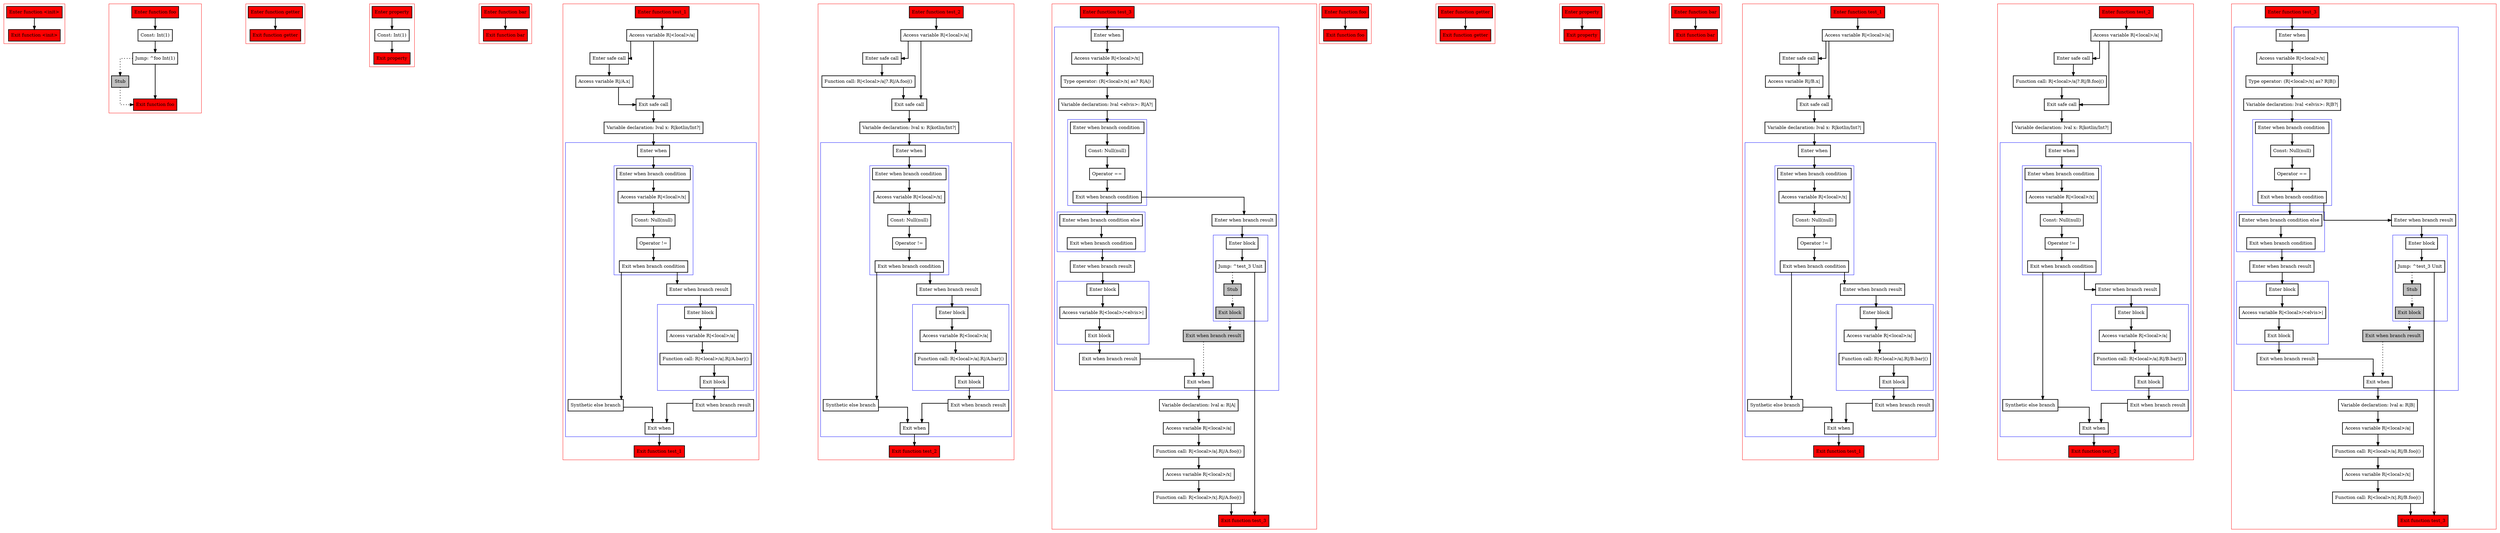 digraph assignSafeCall_kt {
    graph [splines=ortho nodesep=3]
    node [shape=box penwidth=2]
    edge [penwidth=2]

    subgraph cluster_0 {
        color=red
        0 [label="Enter function <init>" style="filled" fillcolor=red];
        1 [label="Exit function <init>" style="filled" fillcolor=red];
    }

    0 -> {1};

    subgraph cluster_1 {
        color=red
        2 [label="Enter function foo" style="filled" fillcolor=red];
        3 [label="Const: Int(1)"];
        4 [label="Jump: ^foo Int(1)"];
        5 [label="Stub" style="filled" fillcolor=gray];
        6 [label="Exit function foo" style="filled" fillcolor=red];
    }

    2 -> {3};
    3 -> {4};
    4 -> {6};
    4 -> {5} [style=dotted];
    5 -> {6} [style=dotted];

    subgraph cluster_2 {
        color=red
        7 [label="Enter function getter" style="filled" fillcolor=red];
        8 [label="Exit function getter" style="filled" fillcolor=red];
    }

    7 -> {8};

    subgraph cluster_3 {
        color=red
        9 [label="Enter property" style="filled" fillcolor=red];
        10 [label="Const: Int(1)"];
        11 [label="Exit property" style="filled" fillcolor=red];
    }

    9 -> {10};
    10 -> {11};

    subgraph cluster_4 {
        color=red
        12 [label="Enter function bar" style="filled" fillcolor=red];
        13 [label="Exit function bar" style="filled" fillcolor=red];
    }

    12 -> {13};

    subgraph cluster_5 {
        color=red
        14 [label="Enter function test_1" style="filled" fillcolor=red];
        15 [label="Access variable R|<local>/a|"];
        16 [label="Enter safe call"];
        17 [label="Access variable R|/A.x|"];
        18 [label="Exit safe call"];
        19 [label="Variable declaration: lval x: R|kotlin/Int?|"];
        subgraph cluster_6 {
            color=blue
            20 [label="Enter when"];
            subgraph cluster_7 {
                color=blue
                21 [label="Enter when branch condition "];
                22 [label="Access variable R|<local>/x|"];
                23 [label="Const: Null(null)"];
                24 [label="Operator !="];
                25 [label="Exit when branch condition"];
            }
            26 [label="Synthetic else branch"];
            27 [label="Enter when branch result"];
            subgraph cluster_8 {
                color=blue
                28 [label="Enter block"];
                29 [label="Access variable R|<local>/a|"];
                30 [label="Function call: R|<local>/a|.R|/A.bar|()"];
                31 [label="Exit block"];
            }
            32 [label="Exit when branch result"];
            33 [label="Exit when"];
        }
        34 [label="Exit function test_1" style="filled" fillcolor=red];
    }

    14 -> {15};
    15 -> {16 18};
    16 -> {17};
    17 -> {18};
    18 -> {19};
    19 -> {20};
    20 -> {21};
    21 -> {22};
    22 -> {23};
    23 -> {24};
    24 -> {25};
    25 -> {27 26};
    26 -> {33};
    27 -> {28};
    28 -> {29};
    29 -> {30};
    30 -> {31};
    31 -> {32};
    32 -> {33};
    33 -> {34};

    subgraph cluster_9 {
        color=red
        35 [label="Enter function test_2" style="filled" fillcolor=red];
        36 [label="Access variable R|<local>/a|"];
        37 [label="Enter safe call"];
        38 [label="Function call: R|<local>/a|?.R|/A.foo|()"];
        39 [label="Exit safe call"];
        40 [label="Variable declaration: lval x: R|kotlin/Int?|"];
        subgraph cluster_10 {
            color=blue
            41 [label="Enter when"];
            subgraph cluster_11 {
                color=blue
                42 [label="Enter when branch condition "];
                43 [label="Access variable R|<local>/x|"];
                44 [label="Const: Null(null)"];
                45 [label="Operator !="];
                46 [label="Exit when branch condition"];
            }
            47 [label="Synthetic else branch"];
            48 [label="Enter when branch result"];
            subgraph cluster_12 {
                color=blue
                49 [label="Enter block"];
                50 [label="Access variable R|<local>/a|"];
                51 [label="Function call: R|<local>/a|.R|/A.bar|()"];
                52 [label="Exit block"];
            }
            53 [label="Exit when branch result"];
            54 [label="Exit when"];
        }
        55 [label="Exit function test_2" style="filled" fillcolor=red];
    }

    35 -> {36};
    36 -> {37 39};
    37 -> {38};
    38 -> {39};
    39 -> {40};
    40 -> {41};
    41 -> {42};
    42 -> {43};
    43 -> {44};
    44 -> {45};
    45 -> {46};
    46 -> {48 47};
    47 -> {54};
    48 -> {49};
    49 -> {50};
    50 -> {51};
    51 -> {52};
    52 -> {53};
    53 -> {54};
    54 -> {55};

    subgraph cluster_13 {
        color=red
        56 [label="Enter function test_3" style="filled" fillcolor=red];
        subgraph cluster_14 {
            color=blue
            57 [label="Enter when"];
            58 [label="Access variable R|<local>/x|"];
            59 [label="Type operator: (R|<local>/x| as? R|A|)"];
            60 [label="Variable declaration: lval <elvis>: R|A?|"];
            subgraph cluster_15 {
                color=blue
                61 [label="Enter when branch condition "];
                62 [label="Const: Null(null)"];
                63 [label="Operator =="];
                64 [label="Exit when branch condition"];
            }
            subgraph cluster_16 {
                color=blue
                65 [label="Enter when branch condition else"];
                66 [label="Exit when branch condition"];
            }
            67 [label="Enter when branch result"];
            subgraph cluster_17 {
                color=blue
                68 [label="Enter block"];
                69 [label="Access variable R|<local>/<elvis>|"];
                70 [label="Exit block"];
            }
            71 [label="Exit when branch result"];
            72 [label="Enter when branch result"];
            subgraph cluster_18 {
                color=blue
                73 [label="Enter block"];
                74 [label="Jump: ^test_3 Unit"];
                75 [label="Stub" style="filled" fillcolor=gray];
                76 [label="Exit block" style="filled" fillcolor=gray];
            }
            77 [label="Exit when branch result" style="filled" fillcolor=gray];
            78 [label="Exit when"];
        }
        79 [label="Variable declaration: lval a: R|A|"];
        80 [label="Access variable R|<local>/a|"];
        81 [label="Function call: R|<local>/a|.R|/A.foo|()"];
        82 [label="Access variable R|<local>/x|"];
        83 [label="Function call: R|<local>/x|.R|/A.foo|()"];
        84 [label="Exit function test_3" style="filled" fillcolor=red];
    }

    56 -> {57};
    57 -> {58};
    58 -> {59};
    59 -> {60};
    60 -> {61};
    61 -> {62};
    62 -> {63};
    63 -> {64};
    64 -> {72 65};
    65 -> {66};
    66 -> {67};
    67 -> {68};
    68 -> {69};
    69 -> {70};
    70 -> {71};
    71 -> {78};
    72 -> {73};
    73 -> {74};
    74 -> {84};
    74 -> {75} [style=dotted];
    75 -> {76} [style=dotted];
    76 -> {77} [style=dotted];
    77 -> {78} [style=dotted];
    78 -> {79};
    79 -> {80};
    80 -> {81};
    81 -> {82};
    82 -> {83};
    83 -> {84};

    subgraph cluster_19 {
        color=red
        85 [label="Enter function foo" style="filled" fillcolor=red];
        86 [label="Exit function foo" style="filled" fillcolor=red];
    }

    85 -> {86};

    subgraph cluster_20 {
        color=red
        87 [label="Enter function getter" style="filled" fillcolor=red];
        88 [label="Exit function getter" style="filled" fillcolor=red];
    }

    87 -> {88};

    subgraph cluster_21 {
        color=red
        89 [label="Enter property" style="filled" fillcolor=red];
        90 [label="Exit property" style="filled" fillcolor=red];
    }

    89 -> {90};

    subgraph cluster_22 {
        color=red
        91 [label="Enter function bar" style="filled" fillcolor=red];
        92 [label="Exit function bar" style="filled" fillcolor=red];
    }

    91 -> {92};

    subgraph cluster_23 {
        color=red
        93 [label="Enter function test_1" style="filled" fillcolor=red];
        94 [label="Access variable R|<local>/a|"];
        95 [label="Enter safe call"];
        96 [label="Access variable R|/B.x|"];
        97 [label="Exit safe call"];
        98 [label="Variable declaration: lval x: R|kotlin/Int?|"];
        subgraph cluster_24 {
            color=blue
            99 [label="Enter when"];
            subgraph cluster_25 {
                color=blue
                100 [label="Enter when branch condition "];
                101 [label="Access variable R|<local>/x|"];
                102 [label="Const: Null(null)"];
                103 [label="Operator !="];
                104 [label="Exit when branch condition"];
            }
            105 [label="Synthetic else branch"];
            106 [label="Enter when branch result"];
            subgraph cluster_26 {
                color=blue
                107 [label="Enter block"];
                108 [label="Access variable R|<local>/a|"];
                109 [label="Function call: R|<local>/a|.R|/B.bar|()"];
                110 [label="Exit block"];
            }
            111 [label="Exit when branch result"];
            112 [label="Exit when"];
        }
        113 [label="Exit function test_1" style="filled" fillcolor=red];
    }

    93 -> {94};
    94 -> {95 97};
    95 -> {96};
    96 -> {97};
    97 -> {98};
    98 -> {99};
    99 -> {100};
    100 -> {101};
    101 -> {102};
    102 -> {103};
    103 -> {104};
    104 -> {106 105};
    105 -> {112};
    106 -> {107};
    107 -> {108};
    108 -> {109};
    109 -> {110};
    110 -> {111};
    111 -> {112};
    112 -> {113};

    subgraph cluster_27 {
        color=red
        114 [label="Enter function test_2" style="filled" fillcolor=red];
        115 [label="Access variable R|<local>/a|"];
        116 [label="Enter safe call"];
        117 [label="Function call: R|<local>/a|?.R|/B.foo|()"];
        118 [label="Exit safe call"];
        119 [label="Variable declaration: lval x: R|kotlin/Int?|"];
        subgraph cluster_28 {
            color=blue
            120 [label="Enter when"];
            subgraph cluster_29 {
                color=blue
                121 [label="Enter when branch condition "];
                122 [label="Access variable R|<local>/x|"];
                123 [label="Const: Null(null)"];
                124 [label="Operator !="];
                125 [label="Exit when branch condition"];
            }
            126 [label="Synthetic else branch"];
            127 [label="Enter when branch result"];
            subgraph cluster_30 {
                color=blue
                128 [label="Enter block"];
                129 [label="Access variable R|<local>/a|"];
                130 [label="Function call: R|<local>/a|.R|/B.bar|()"];
                131 [label="Exit block"];
            }
            132 [label="Exit when branch result"];
            133 [label="Exit when"];
        }
        134 [label="Exit function test_2" style="filled" fillcolor=red];
    }

    114 -> {115};
    115 -> {116 118};
    116 -> {117};
    117 -> {118};
    118 -> {119};
    119 -> {120};
    120 -> {121};
    121 -> {122};
    122 -> {123};
    123 -> {124};
    124 -> {125};
    125 -> {127 126};
    126 -> {133};
    127 -> {128};
    128 -> {129};
    129 -> {130};
    130 -> {131};
    131 -> {132};
    132 -> {133};
    133 -> {134};

    subgraph cluster_31 {
        color=red
        135 [label="Enter function test_3" style="filled" fillcolor=red];
        subgraph cluster_32 {
            color=blue
            136 [label="Enter when"];
            137 [label="Access variable R|<local>/x|"];
            138 [label="Type operator: (R|<local>/x| as? R|B|)"];
            139 [label="Variable declaration: lval <elvis>: R|B?|"];
            subgraph cluster_33 {
                color=blue
                140 [label="Enter when branch condition "];
                141 [label="Const: Null(null)"];
                142 [label="Operator =="];
                143 [label="Exit when branch condition"];
            }
            subgraph cluster_34 {
                color=blue
                144 [label="Enter when branch condition else"];
                145 [label="Exit when branch condition"];
            }
            146 [label="Enter when branch result"];
            subgraph cluster_35 {
                color=blue
                147 [label="Enter block"];
                148 [label="Access variable R|<local>/<elvis>|"];
                149 [label="Exit block"];
            }
            150 [label="Exit when branch result"];
            151 [label="Enter when branch result"];
            subgraph cluster_36 {
                color=blue
                152 [label="Enter block"];
                153 [label="Jump: ^test_3 Unit"];
                154 [label="Stub" style="filled" fillcolor=gray];
                155 [label="Exit block" style="filled" fillcolor=gray];
            }
            156 [label="Exit when branch result" style="filled" fillcolor=gray];
            157 [label="Exit when"];
        }
        158 [label="Variable declaration: lval a: R|B|"];
        159 [label="Access variable R|<local>/a|"];
        160 [label="Function call: R|<local>/a|.R|/B.foo|()"];
        161 [label="Access variable R|<local>/x|"];
        162 [label="Function call: R|<local>/x|.R|/B.foo|()"];
        163 [label="Exit function test_3" style="filled" fillcolor=red];
    }

    135 -> {136};
    136 -> {137};
    137 -> {138};
    138 -> {139};
    139 -> {140};
    140 -> {141};
    141 -> {142};
    142 -> {143};
    143 -> {151 144};
    144 -> {145};
    145 -> {146};
    146 -> {147};
    147 -> {148};
    148 -> {149};
    149 -> {150};
    150 -> {157};
    151 -> {152};
    152 -> {153};
    153 -> {163};
    153 -> {154} [style=dotted];
    154 -> {155} [style=dotted];
    155 -> {156} [style=dotted];
    156 -> {157} [style=dotted];
    157 -> {158};
    158 -> {159};
    159 -> {160};
    160 -> {161};
    161 -> {162};
    162 -> {163};

}
